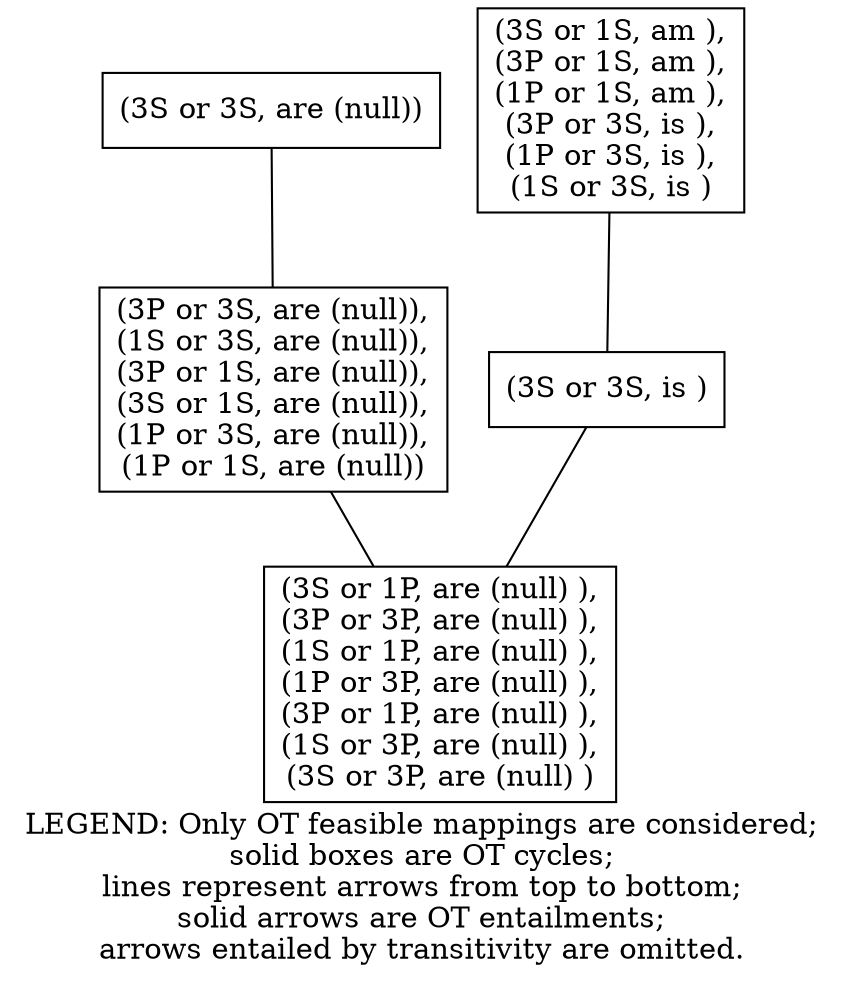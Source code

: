 digraph "/results/076d993f-3666-4d75-88ef-594b0130d17a/output/[4]-Plot_of_OT_Torder" {
	graph [compound=true]
	node [fontcolor=black shape=box]
	"(3S or 1P, are (null) ),
(3P or 3P, are (null) ),
(1S or 1P, are (null) ),
(1P or 3P, are (null) ),
(3P or 1P, are (null) ),
(1S or 3P, are (null) ),
(3S or 3P, are (null) )"
	node [fontcolor=black shape=box]
	"(3P or 3S, are (null)),
(1S or 3S, are (null)),
(3P or 1S, are (null)),
(3S or 1S, are (null)),
(1P or 3S, are (null)),
(1P or 1S, are (null))"
	node [fontcolor=black shape=box]
	"(3S or 1S, am ),
(3P or 1S, am ),
(1P or 1S, am ),
(3P or 3S, is ),
(1P or 3S, is ),
(1S or 3S, is )"
	node [fontcolor=black shape=box]
	"(3S or 3S, is )"
	node [fontcolor=black shape=box]
	"(3S or 3S, are (null))"
	edge [dir=none]
	"(3P or 3S, are (null)),
(1S or 3S, are (null)),
(3P or 1S, are (null)),
(3S or 1S, are (null)),
(1P or 3S, are (null)),
(1P or 1S, are (null))" -> "(3S or 1P, are (null) ),
(3P or 3P, are (null) ),
(1S or 1P, are (null) ),
(1P or 3P, are (null) ),
(3P or 1P, are (null) ),
(1S or 3P, are (null) ),
(3S or 3P, are (null) )"
	"(3S or 1S, am ),
(3P or 1S, am ),
(1P or 1S, am ),
(3P or 3S, is ),
(1P or 3S, is ),
(1S or 3S, is )" -> "(3S or 3S, is )"
	"(3S or 3S, is )" -> "(3S or 1P, are (null) ),
(3P or 3P, are (null) ),
(1S or 1P, are (null) ),
(1P or 3P, are (null) ),
(3P or 1P, are (null) ),
(1S or 3P, are (null) ),
(3S or 3P, are (null) )"
	"(3S or 3S, are (null))" -> "(3P or 3S, are (null)),
(1S or 3S, are (null)),
(3P or 1S, are (null)),
(3S or 1S, are (null)),
(1P or 3S, are (null)),
(1P or 1S, are (null))"
	edge [dir=none style=dashed]
label = "LEGEND: Only OT feasible mappings are considered;
solid boxes are OT cycles;
lines represent arrows from top to bottom;
solid arrows are OT entailments;
arrows entailed by transitivity are omitted."
}
